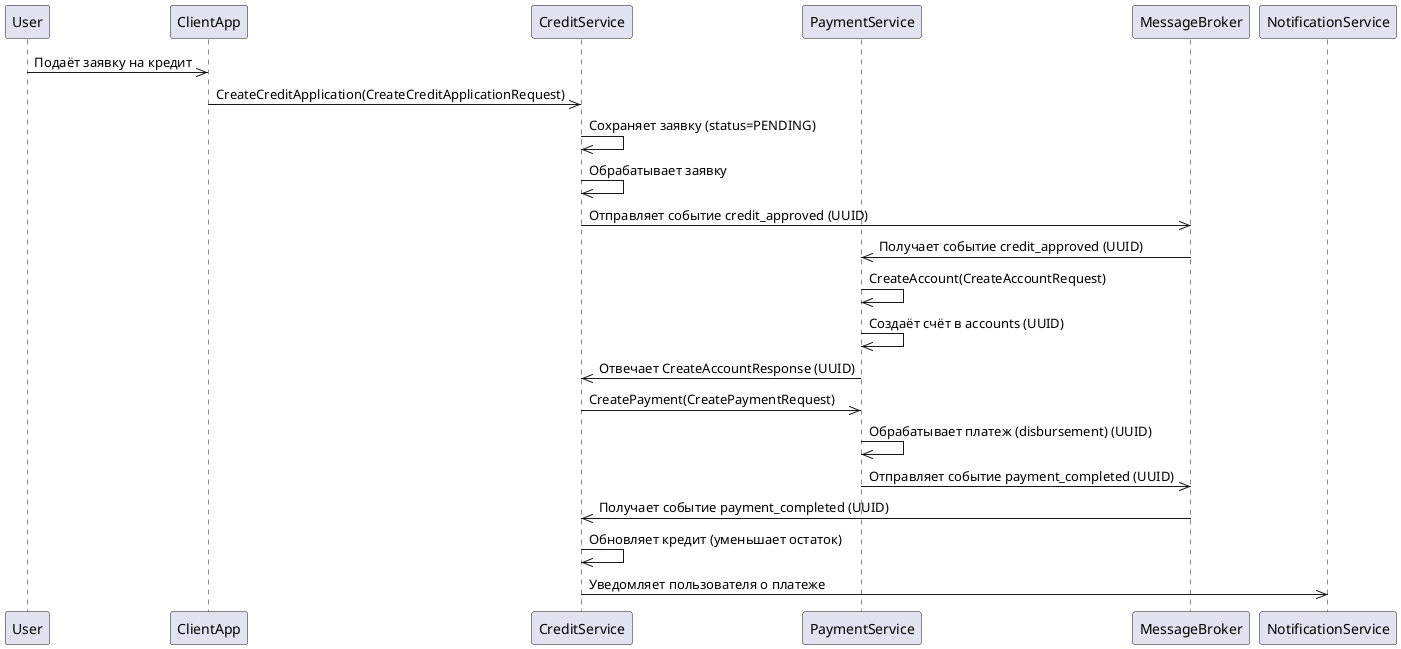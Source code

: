@startuml

participant User
participant ClientApp
participant CreditService
participant PaymentService
participant MessageBroker
participant NotificationService

User->>ClientApp: Подаёт заявку на кредит
ClientApp->>CreditService: CreateCreditApplication(CreateCreditApplicationRequest)
CreditService->>CreditService: Сохраняет заявку (status=PENDING)
CreditService->>CreditService: Обрабатывает заявку
CreditService->>MessageBroker: Отправляет событие credit_approved (UUID)
MessageBroker->>PaymentService: Получает событие credit_approved (UUID)
PaymentService->>PaymentService: CreateAccount(CreateAccountRequest)
PaymentService->>PaymentService: Создаёт счёт в accounts (UUID)
PaymentService->>CreditService: Отвечает CreateAccountResponse (UUID)
CreditService->>PaymentService: CreatePayment(CreatePaymentRequest)
PaymentService->>PaymentService: Обрабатывает платеж (disbursement) (UUID)
PaymentService->>MessageBroker: Отправляет событие payment_completed (UUID)
MessageBroker->>CreditService: Получает событие payment_completed (UUID)
CreditService->>CreditService: Обновляет кредит (уменьшает остаток)
CreditService->>NotificationService: Уведомляет пользователя о платеже
@enduml